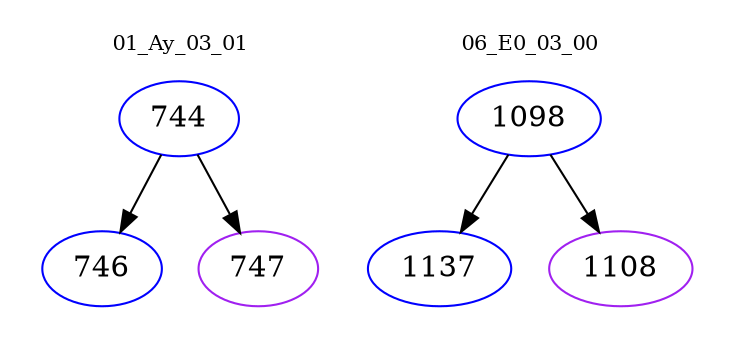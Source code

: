 digraph{
subgraph cluster_0 {
color = white
label = "01_Ay_03_01";
fontsize=10;
T0_744 [label="744", color="blue"]
T0_744 -> T0_746 [color="black"]
T0_746 [label="746", color="blue"]
T0_744 -> T0_747 [color="black"]
T0_747 [label="747", color="purple"]
}
subgraph cluster_1 {
color = white
label = "06_E0_03_00";
fontsize=10;
T1_1098 [label="1098", color="blue"]
T1_1098 -> T1_1137 [color="black"]
T1_1137 [label="1137", color="blue"]
T1_1098 -> T1_1108 [color="black"]
T1_1108 [label="1108", color="purple"]
}
}
